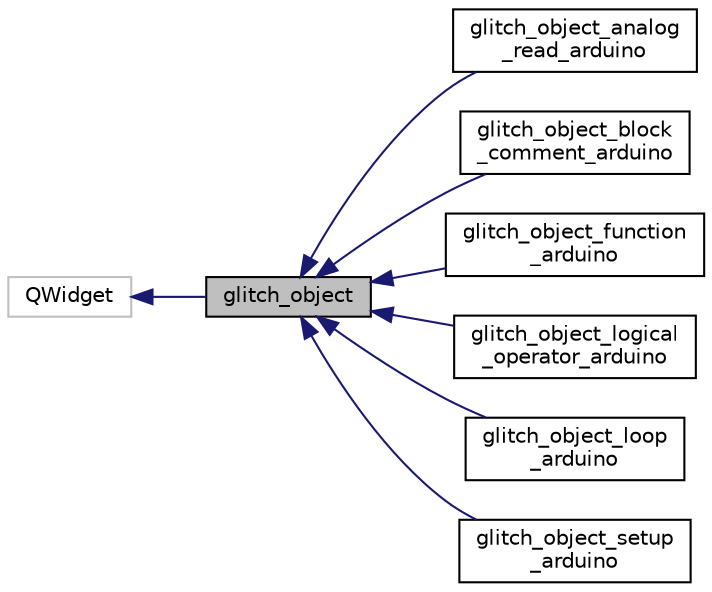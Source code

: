 digraph "glitch_object"
{
 // LATEX_PDF_SIZE
  edge [fontname="Helvetica",fontsize="10",labelfontname="Helvetica",labelfontsize="10"];
  node [fontname="Helvetica",fontsize="10",shape=record];
  rankdir="LR";
  Node1 [label="glitch_object",height=0.2,width=0.4,color="black", fillcolor="grey75", style="filled", fontcolor="black",tooltip=" "];
  Node2 -> Node1 [dir="back",color="midnightblue",fontsize="10",style="solid",fontname="Helvetica"];
  Node2 [label="QWidget",height=0.2,width=0.4,color="grey75", fillcolor="white", style="filled",tooltip=" "];
  Node1 -> Node3 [dir="back",color="midnightblue",fontsize="10",style="solid",fontname="Helvetica"];
  Node3 [label="glitch_object_analog\l_read_arduino",height=0.2,width=0.4,color="black", fillcolor="white", style="filled",URL="$classglitch__object__analog__read__arduino.html",tooltip=" "];
  Node1 -> Node4 [dir="back",color="midnightblue",fontsize="10",style="solid",fontname="Helvetica"];
  Node4 [label="glitch_object_block\l_comment_arduino",height=0.2,width=0.4,color="black", fillcolor="white", style="filled",URL="$classglitch__object__block__comment__arduino.html",tooltip=" "];
  Node1 -> Node5 [dir="back",color="midnightblue",fontsize="10",style="solid",fontname="Helvetica"];
  Node5 [label="glitch_object_function\l_arduino",height=0.2,width=0.4,color="black", fillcolor="white", style="filled",URL="$classglitch__object__function__arduino.html",tooltip=" "];
  Node1 -> Node6 [dir="back",color="midnightblue",fontsize="10",style="solid",fontname="Helvetica"];
  Node6 [label="glitch_object_logical\l_operator_arduino",height=0.2,width=0.4,color="black", fillcolor="white", style="filled",URL="$classglitch__object__logical__operator__arduino.html",tooltip=" "];
  Node1 -> Node7 [dir="back",color="midnightblue",fontsize="10",style="solid",fontname="Helvetica"];
  Node7 [label="glitch_object_loop\l_arduino",height=0.2,width=0.4,color="black", fillcolor="white", style="filled",URL="$classglitch__object__loop__arduino.html",tooltip=" "];
  Node1 -> Node8 [dir="back",color="midnightblue",fontsize="10",style="solid",fontname="Helvetica"];
  Node8 [label="glitch_object_setup\l_arduino",height=0.2,width=0.4,color="black", fillcolor="white", style="filled",URL="$classglitch__object__setup__arduino.html",tooltip=" "];
}

